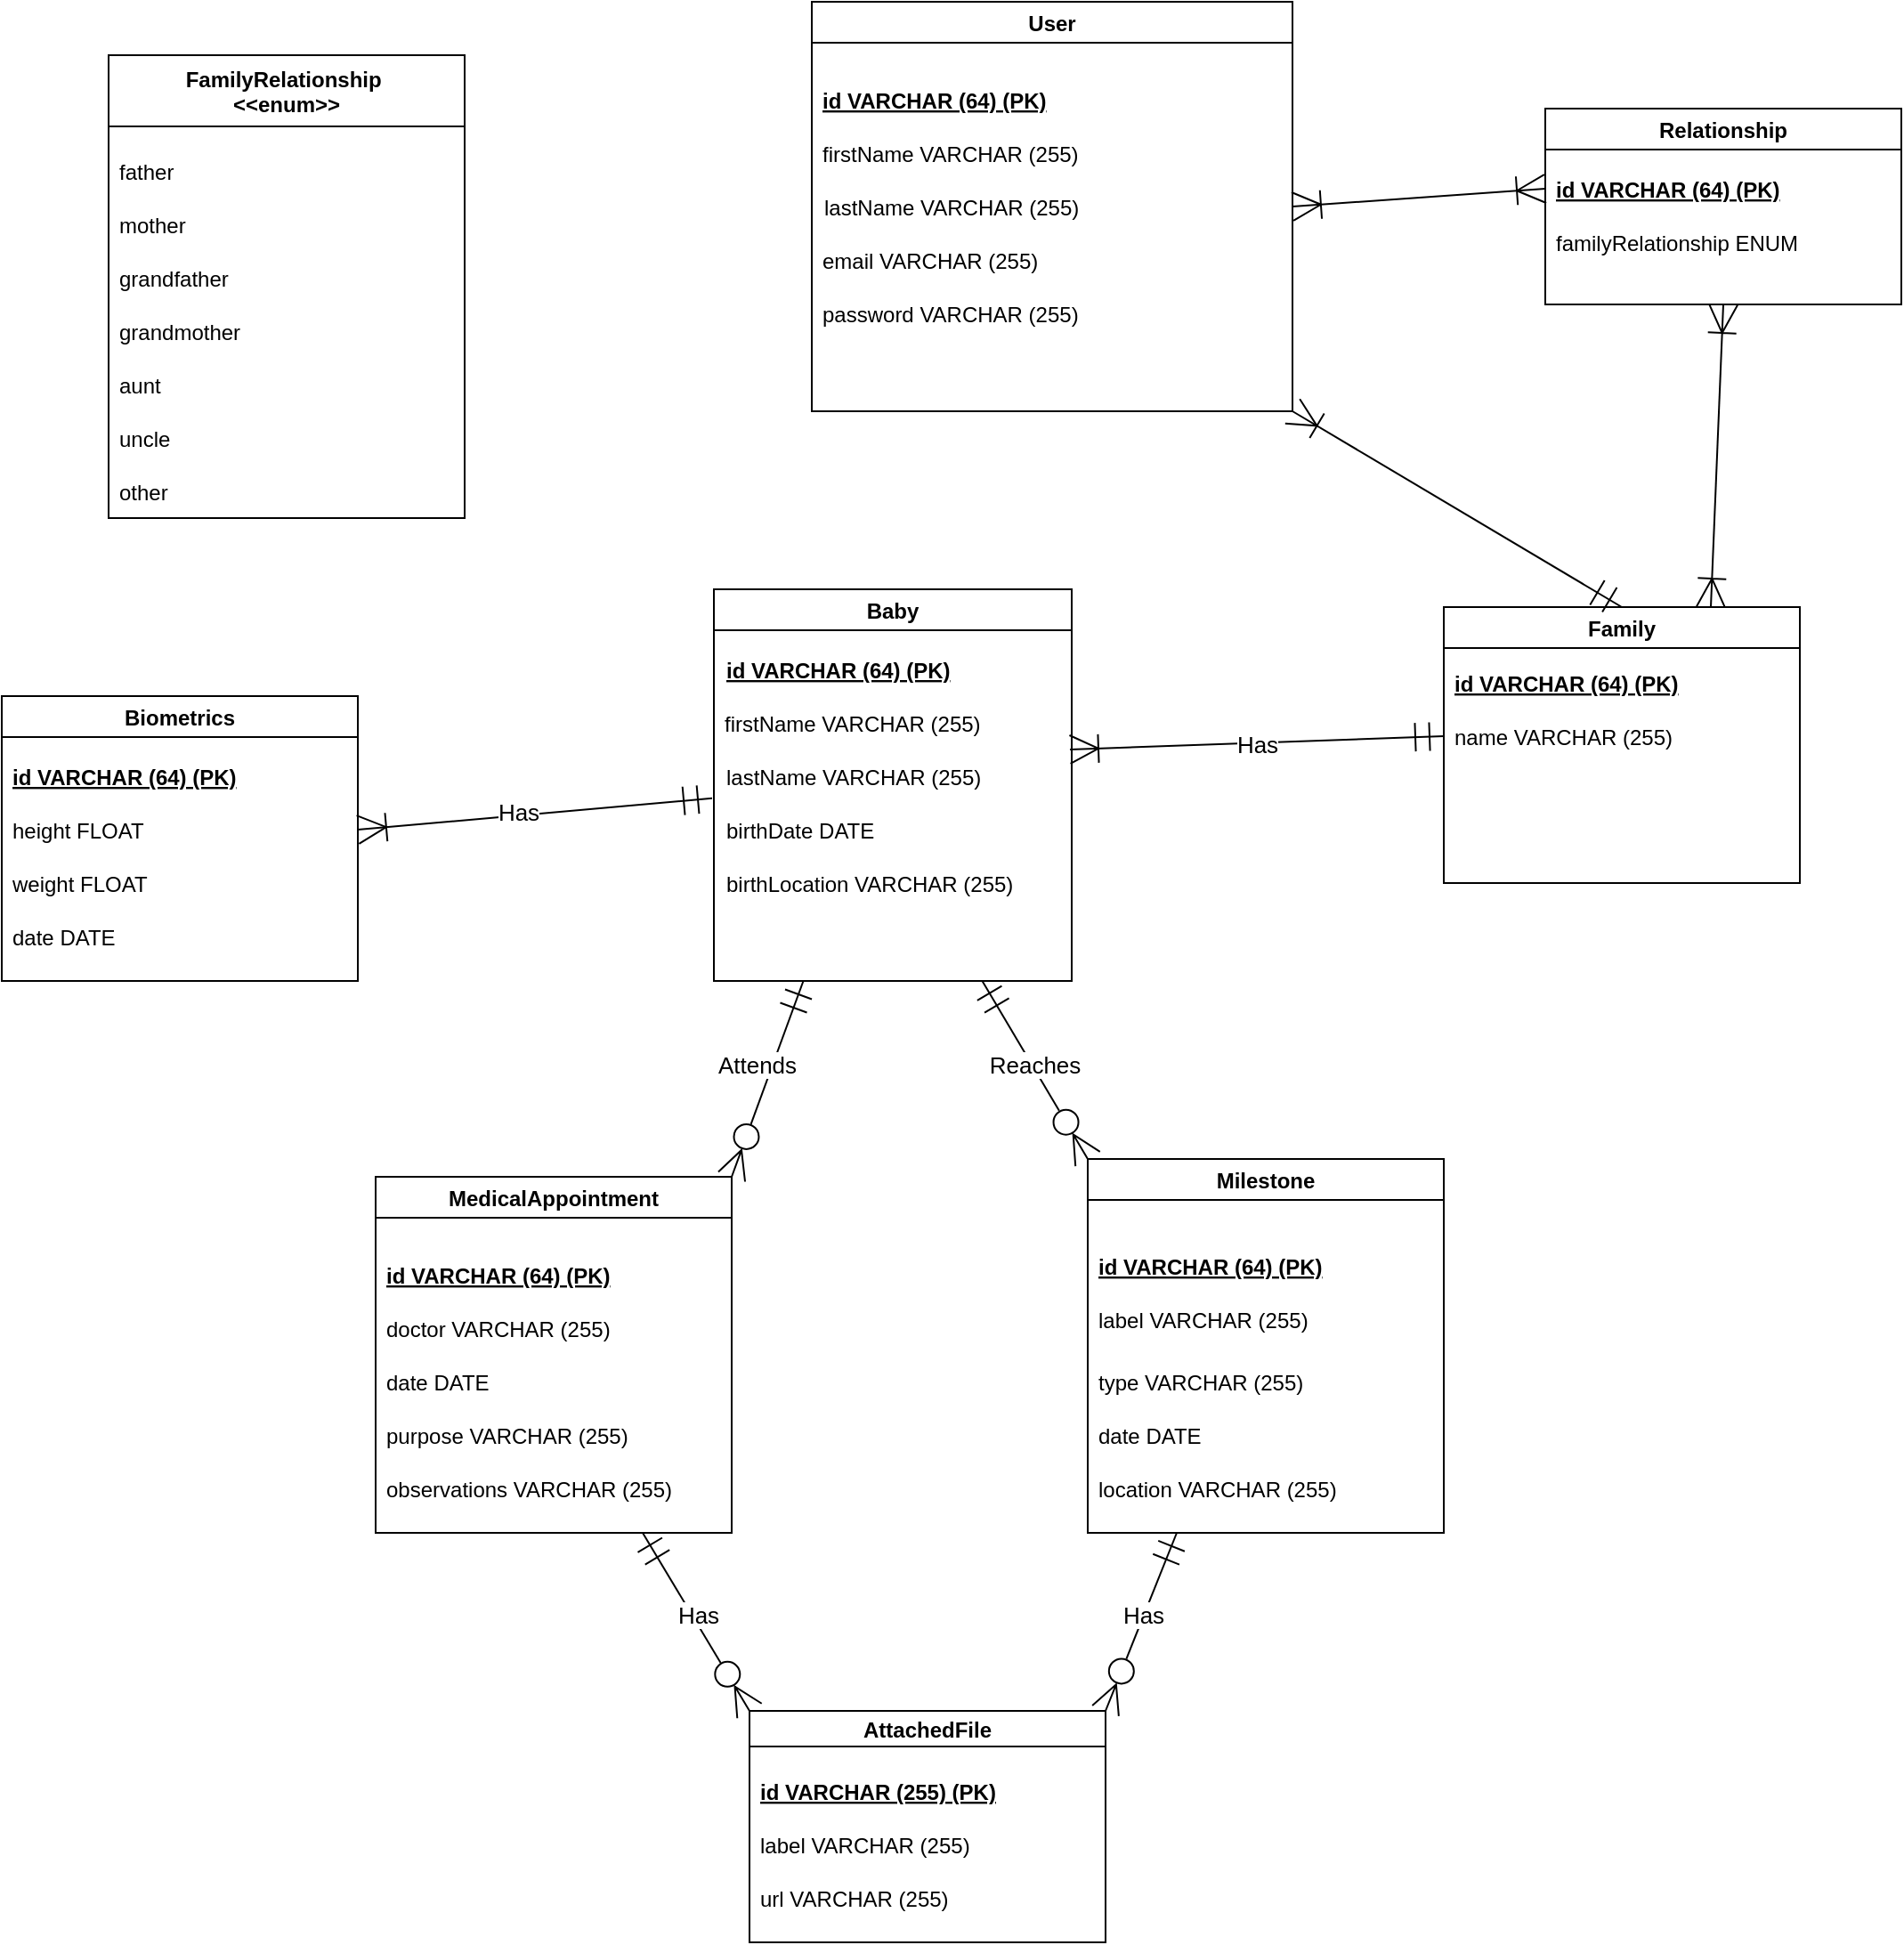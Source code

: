 <mxfile>
    <diagram id="F0hB-lu4I_cTMgF6Lhnh" name="Page-1">
        <mxGraphModel dx="1545" dy="2034" grid="1" gridSize="10" guides="1" tooltips="1" connect="1" arrows="1" fold="1" page="1" pageScale="1" pageWidth="827" pageHeight="1169" math="0" shadow="0">
            <root>
                <mxCell id="0"/>
                <mxCell id="1" parent="0"/>
                <mxCell id="149" style="edgeStyle=none;html=1;exitX=1;exitY=0.5;exitDx=0;exitDy=0;entryX=0;entryY=0.5;entryDx=0;entryDy=0;endArrow=ERoneToMany;endFill=0;startArrow=ERoneToMany;startFill=0;endSize=14;startSize=14;" parent="1" source="12" target="148" edge="1">
                    <mxGeometry relative="1" as="geometry"/>
                </mxCell>
                <mxCell id="12" value="User" style="swimlane;" parent="1" vertex="1">
                    <mxGeometry x="215" y="-90" width="270" height="230" as="geometry"/>
                </mxCell>
                <mxCell id="14" value="firstName VARCHAR (255)" style="text;strokeColor=none;fillColor=none;align=left;verticalAlign=middle;spacingLeft=4;spacingRight=4;overflow=hidden;points=[[0,0.5],[1,0.5]];portConstraint=eastwest;rotatable=0;" parent="12" vertex="1">
                    <mxGeometry y="70" width="200" height="30" as="geometry"/>
                </mxCell>
                <mxCell id="15" value="lastName VARCHAR (255)" style="text;strokeColor=none;fillColor=none;align=left;verticalAlign=middle;spacingLeft=4;spacingRight=4;overflow=hidden;points=[[0,0.5],[1,0.5]];portConstraint=eastwest;rotatable=0;" parent="12" vertex="1">
                    <mxGeometry x="1" y="100" width="200" height="30" as="geometry"/>
                </mxCell>
                <mxCell id="16" value="email VARCHAR (255)" style="text;strokeColor=none;fillColor=none;align=left;verticalAlign=middle;spacingLeft=4;spacingRight=4;overflow=hidden;points=[[0,0.5],[1,0.5]];portConstraint=eastwest;rotatable=0;" parent="12" vertex="1">
                    <mxGeometry y="130" width="200" height="30" as="geometry"/>
                </mxCell>
                <mxCell id="17" value="password VARCHAR (255)" style="text;strokeColor=none;fillColor=none;align=left;verticalAlign=middle;spacingLeft=4;spacingRight=4;overflow=hidden;points=[[0,0.5],[1,0.5]];portConstraint=eastwest;rotatable=0;" parent="12" vertex="1">
                    <mxGeometry y="160" width="200" height="30" as="geometry"/>
                </mxCell>
                <mxCell id="23" value="id VARCHAR (64) (PK)" style="text;strokeColor=none;fillColor=none;align=left;verticalAlign=middle;spacingLeft=4;spacingRight=4;overflow=hidden;points=[[0,0.5],[1,0.5]];portConstraint=eastwest;rotatable=0;fontStyle=5" parent="12" vertex="1">
                    <mxGeometry y="40" width="200" height="30" as="geometry"/>
                </mxCell>
                <mxCell id="21" value="Family" style="swimlane;" parent="1" vertex="1">
                    <mxGeometry x="570" y="250" width="200" height="155" as="geometry"/>
                </mxCell>
                <mxCell id="62" value="id VARCHAR (64) (PK)" style="text;strokeColor=none;fillColor=none;align=left;verticalAlign=middle;spacingLeft=4;spacingRight=4;overflow=hidden;points=[[0,0.5],[1,0.5]];portConstraint=eastwest;rotatable=0;fontStyle=5" parent="21" vertex="1">
                    <mxGeometry y="27.5" width="200" height="30" as="geometry"/>
                </mxCell>
                <mxCell id="107" value="name VARCHAR (255)" style="text;strokeColor=none;fillColor=none;align=left;verticalAlign=middle;spacingLeft=4;spacingRight=4;overflow=hidden;points=[[0,0.5],[1,0.5]];portConstraint=eastwest;rotatable=0;" parent="21" vertex="1">
                    <mxGeometry y="57.5" width="200" height="30" as="geometry"/>
                </mxCell>
                <mxCell id="133" style="edgeStyle=none;html=1;exitX=0.25;exitY=1;exitDx=0;exitDy=0;entryX=1;entryY=0;entryDx=0;entryDy=0;fontSize=13;startArrow=ERmandOne;startFill=0;endArrow=ERzeroToMany;endFill=0;startSize=14;endSize=14;" parent="1" source="49" target="67" edge="1">
                    <mxGeometry relative="1" as="geometry"/>
                </mxCell>
                <mxCell id="135" style="edgeStyle=none;html=1;exitX=0.75;exitY=1;exitDx=0;exitDy=0;entryX=0;entryY=0;entryDx=0;entryDy=0;fontSize=13;startArrow=ERmandOne;startFill=0;endArrow=ERzeroToMany;endFill=0;startSize=14;endSize=14;" parent="1" source="49" target="68" edge="1">
                    <mxGeometry relative="1" as="geometry"/>
                </mxCell>
                <mxCell id="49" value="Baby" style="swimlane;" parent="1" vertex="1">
                    <mxGeometry x="160" y="240" width="201" height="220" as="geometry"/>
                </mxCell>
                <mxCell id="53" value="firstName VARCHAR (255)" style="text;strokeColor=none;fillColor=none;align=left;verticalAlign=middle;spacingLeft=4;spacingRight=4;overflow=hidden;points=[[0,0.5],[1,0.5]];portConstraint=eastwest;rotatable=0;" parent="49" vertex="1">
                    <mxGeometry y="60" width="200" height="30" as="geometry"/>
                </mxCell>
                <mxCell id="54" value="lastName VARCHAR (255)" style="text;strokeColor=none;fillColor=none;align=left;verticalAlign=middle;spacingLeft=4;spacingRight=4;overflow=hidden;points=[[0,0.5],[1,0.5]];portConstraint=eastwest;rotatable=0;" parent="49" vertex="1">
                    <mxGeometry x="1" y="90" width="200" height="30" as="geometry"/>
                </mxCell>
                <mxCell id="55" value="birthDate DATE" style="text;strokeColor=none;fillColor=none;align=left;verticalAlign=middle;spacingLeft=4;spacingRight=4;overflow=hidden;points=[[0,0.5],[1,0.5]];portConstraint=eastwest;rotatable=0;" parent="49" vertex="1">
                    <mxGeometry x="1" y="120" width="200" height="30" as="geometry"/>
                </mxCell>
                <mxCell id="61" value="id VARCHAR (64) (PK)" style="text;strokeColor=none;fillColor=none;align=left;verticalAlign=middle;spacingLeft=4;spacingRight=4;overflow=hidden;points=[[0,0.5],[1,0.5]];portConstraint=eastwest;rotatable=0;fontStyle=5" parent="49" vertex="1">
                    <mxGeometry x="1" y="30" width="200" height="30" as="geometry"/>
                </mxCell>
                <mxCell id="151" value="birthLocation VARCHAR (255)" style="text;strokeColor=none;fillColor=none;align=left;verticalAlign=middle;spacingLeft=4;spacingRight=4;overflow=hidden;points=[[0,0.5],[1,0.5]];portConstraint=eastwest;rotatable=0;" parent="49" vertex="1">
                    <mxGeometry x="1" y="150" width="200" height="30" as="geometry"/>
                </mxCell>
                <mxCell id="137" style="edgeStyle=none;html=1;exitX=0.75;exitY=1;exitDx=0;exitDy=0;entryX=0;entryY=0;entryDx=0;entryDy=0;fontSize=13;startArrow=ERmandOne;startFill=0;endArrow=ERzeroToMany;endFill=0;startSize=14;endSize=14;" parent="1" source="67" target="87" edge="1">
                    <mxGeometry relative="1" as="geometry"/>
                </mxCell>
                <mxCell id="67" value="MedicalAppointment" style="swimlane;" parent="1" vertex="1">
                    <mxGeometry x="-30" y="570" width="200" height="200" as="geometry"/>
                </mxCell>
                <mxCell id="71" value="doctor VARCHAR (255)" style="text;strokeColor=none;fillColor=none;align=left;verticalAlign=middle;spacingLeft=4;spacingRight=4;overflow=hidden;points=[[0,0.5],[1,0.5]];portConstraint=eastwest;rotatable=0;" parent="67" vertex="1">
                    <mxGeometry y="70" width="200" height="30" as="geometry"/>
                </mxCell>
                <mxCell id="72" value="purpose VARCHAR (255)" style="text;strokeColor=none;fillColor=none;align=left;verticalAlign=middle;spacingLeft=4;spacingRight=4;overflow=hidden;points=[[0,0.5],[1,0.5]];portConstraint=eastwest;rotatable=0;" parent="67" vertex="1">
                    <mxGeometry y="130" width="200" height="30" as="geometry"/>
                </mxCell>
                <mxCell id="73" value="observations VARCHAR (255)" style="text;strokeColor=none;fillColor=none;align=left;verticalAlign=middle;spacingLeft=4;spacingRight=4;overflow=hidden;points=[[0,0.5],[1,0.5]];portConstraint=eastwest;rotatable=0;" parent="67" vertex="1">
                    <mxGeometry y="160" width="200" height="30" as="geometry"/>
                </mxCell>
                <mxCell id="64" value="date DATE" style="text;strokeColor=none;fillColor=none;align=left;verticalAlign=middle;spacingLeft=4;spacingRight=4;overflow=hidden;points=[[0,0.5],[1,0.5]];portConstraint=eastwest;rotatable=0;" parent="67" vertex="1">
                    <mxGeometry y="100" width="200" height="30" as="geometry"/>
                </mxCell>
                <mxCell id="63" value="id VARCHAR (64) (PK)" style="text;strokeColor=none;fillColor=none;align=left;verticalAlign=middle;spacingLeft=4;spacingRight=4;overflow=hidden;points=[[0,0.5],[1,0.5]];portConstraint=eastwest;rotatable=0;fontStyle=5" parent="67" vertex="1">
                    <mxGeometry y="40" width="200" height="30" as="geometry"/>
                </mxCell>
                <mxCell id="138" style="edgeStyle=none;html=1;exitX=0.25;exitY=1;exitDx=0;exitDy=0;entryX=1;entryY=0;entryDx=0;entryDy=0;fontSize=13;startArrow=ERmandOne;startFill=0;endArrow=ERzeroToMany;endFill=0;startSize=14;endSize=14;" parent="1" source="68" target="87" edge="1">
                    <mxGeometry relative="1" as="geometry"/>
                </mxCell>
                <mxCell id="68" value="Milestone" style="swimlane;" parent="1" vertex="1">
                    <mxGeometry x="370" y="560" width="200" height="210" as="geometry"/>
                </mxCell>
                <mxCell id="74" value="label VARCHAR (255)" style="text;strokeColor=none;fillColor=none;align=left;verticalAlign=middle;spacingLeft=4;spacingRight=4;overflow=hidden;points=[[0,0.5],[1,0.5]];portConstraint=eastwest;rotatable=0;" parent="68" vertex="1">
                    <mxGeometry y="75" width="200" height="30" as="geometry"/>
                </mxCell>
                <mxCell id="86" value="type VARCHAR (255)" style="text;strokeColor=none;fillColor=none;align=left;verticalAlign=middle;spacingLeft=4;spacingRight=4;overflow=hidden;points=[[0,0.5],[1,0.5]];portConstraint=eastwest;rotatable=0;" parent="68" vertex="1">
                    <mxGeometry y="110" width="200" height="30" as="geometry"/>
                </mxCell>
                <mxCell id="109" value="date DATE" style="text;strokeColor=none;fillColor=none;align=left;verticalAlign=middle;spacingLeft=4;spacingRight=4;overflow=hidden;points=[[0,0.5],[1,0.5]];portConstraint=eastwest;rotatable=0;" parent="68" vertex="1">
                    <mxGeometry y="140" width="200" height="30" as="geometry"/>
                </mxCell>
                <mxCell id="110" value="location VARCHAR (255)" style="text;strokeColor=none;fillColor=none;align=left;verticalAlign=middle;spacingLeft=4;spacingRight=4;overflow=hidden;points=[[0,0.5],[1,0.5]];portConstraint=eastwest;rotatable=0;" parent="68" vertex="1">
                    <mxGeometry y="170" width="200" height="30" as="geometry"/>
                </mxCell>
                <mxCell id="111" value="id VARCHAR (64) (PK)" style="text;strokeColor=none;fillColor=none;align=left;verticalAlign=middle;spacingLeft=4;spacingRight=4;overflow=hidden;points=[[0,0.5],[1,0.5]];portConstraint=eastwest;rotatable=0;fontStyle=5" parent="68" vertex="1">
                    <mxGeometry y="45" width="200" height="30" as="geometry"/>
                </mxCell>
                <mxCell id="87" value="AttachedFile" style="swimlane;startSize=20;" parent="1" vertex="1">
                    <mxGeometry x="180" y="870" width="200" height="130" as="geometry"/>
                </mxCell>
                <mxCell id="91" value="id VARCHAR (255) (PK)" style="text;strokeColor=none;fillColor=none;align=left;verticalAlign=middle;spacingLeft=4;spacingRight=4;overflow=hidden;points=[[0,0.5],[1,0.5]];portConstraint=eastwest;rotatable=0;fontStyle=5" parent="87" vertex="1">
                    <mxGeometry y="30" width="200" height="30" as="geometry"/>
                </mxCell>
                <mxCell id="92" value="label VARCHAR (255)" style="text;strokeColor=none;fillColor=none;align=left;verticalAlign=middle;spacingLeft=4;spacingRight=4;overflow=hidden;points=[[0,0.5],[1,0.5]];portConstraint=eastwest;rotatable=0;" parent="87" vertex="1">
                    <mxGeometry y="60" width="200" height="30" as="geometry"/>
                </mxCell>
                <mxCell id="93" value="url VARCHAR (255)" style="text;strokeColor=none;fillColor=none;align=left;verticalAlign=middle;spacingLeft=4;spacingRight=4;overflow=hidden;points=[[0,0.5],[1,0.5]];portConstraint=eastwest;rotatable=0;" parent="87" vertex="1">
                    <mxGeometry y="90" width="200" height="30" as="geometry"/>
                </mxCell>
                <mxCell id="112" value="" style="endArrow=ERmandOne;html=1;entryX=0;entryY=0.5;entryDx=0;entryDy=0;endFill=0;startSize=14;endSize=14;startArrow=ERoneToMany;startFill=0;" parent="1" target="107" edge="1">
                    <mxGeometry relative="1" as="geometry">
                        <mxPoint x="360" y="330" as="sourcePoint"/>
                        <mxPoint x="460" y="330" as="targetPoint"/>
                    </mxGeometry>
                </mxCell>
                <mxCell id="113" value="&lt;span style=&quot;font-size: 13px&quot;&gt;Has&lt;/span&gt;" style="edgeLabel;resizable=0;html=1;align=center;verticalAlign=middle;" parent="112" connectable="0" vertex="1">
                    <mxGeometry relative="1" as="geometry"/>
                </mxCell>
                <mxCell id="131" style="edgeStyle=none;html=1;exitX=1;exitY=1;exitDx=0;exitDy=0;entryX=0.5;entryY=0;entryDx=0;entryDy=0;fontSize=13;startArrow=ERoneToMany;startFill=0;endArrow=ERmandOne;endFill=0;startSize=14;endSize=14;" parent="1" source="12" target="21" edge="1">
                    <mxGeometry relative="1" as="geometry">
                        <mxPoint x="605" y="90" as="sourcePoint"/>
                    </mxGeometry>
                </mxCell>
                <mxCell id="122" value="FamilyRelationship &#10;&lt;&lt;enum&gt;&gt;" style="swimlane;startSize=40;" parent="1" vertex="1">
                    <mxGeometry x="-180" y="-60" width="200" height="260" as="geometry"/>
                </mxCell>
                <mxCell id="123" value="father" style="text;strokeColor=none;fillColor=none;align=left;verticalAlign=middle;spacingLeft=4;spacingRight=4;overflow=hidden;points=[[0,0.5],[1,0.5]];portConstraint=eastwest;rotatable=0;" parent="122" vertex="1">
                    <mxGeometry y="50" width="200" height="30" as="geometry"/>
                </mxCell>
                <mxCell id="124" value="mother" style="text;strokeColor=none;fillColor=none;align=left;verticalAlign=middle;spacingLeft=4;spacingRight=4;overflow=hidden;points=[[0,0.5],[1,0.5]];portConstraint=eastwest;rotatable=0;" parent="122" vertex="1">
                    <mxGeometry y="80" width="200" height="30" as="geometry"/>
                </mxCell>
                <mxCell id="125" value="aunt" style="text;strokeColor=none;fillColor=none;align=left;verticalAlign=middle;spacingLeft=4;spacingRight=4;overflow=hidden;points=[[0,0.5],[1,0.5]];portConstraint=eastwest;rotatable=0;" parent="122" vertex="1">
                    <mxGeometry y="170" width="200" height="30" as="geometry"/>
                </mxCell>
                <mxCell id="126" value="uncle" style="text;strokeColor=none;fillColor=none;align=left;verticalAlign=middle;spacingLeft=4;spacingRight=4;overflow=hidden;points=[[0,0.5],[1,0.5]];portConstraint=eastwest;rotatable=0;" parent="122" vertex="1">
                    <mxGeometry y="200" width="200" height="30" as="geometry"/>
                </mxCell>
                <mxCell id="127" value="grandfather" style="text;strokeColor=none;fillColor=none;align=left;verticalAlign=middle;spacingLeft=4;spacingRight=4;overflow=hidden;points=[[0,0.5],[1,0.5]];portConstraint=eastwest;rotatable=0;" parent="122" vertex="1">
                    <mxGeometry y="110" width="200" height="30" as="geometry"/>
                </mxCell>
                <mxCell id="128" value="grandmother" style="text;strokeColor=none;fillColor=none;align=left;verticalAlign=middle;spacingLeft=4;spacingRight=4;overflow=hidden;points=[[0,0.5],[1,0.5]];portConstraint=eastwest;rotatable=0;" parent="122" vertex="1">
                    <mxGeometry y="140" width="200" height="30" as="geometry"/>
                </mxCell>
                <mxCell id="129" value="other" style="text;strokeColor=none;fillColor=none;align=left;verticalAlign=middle;spacingLeft=4;spacingRight=4;overflow=hidden;points=[[0,0.5],[1,0.5]];portConstraint=eastwest;rotatable=0;" parent="122" vertex="1">
                    <mxGeometry y="230" width="200" height="30" as="geometry"/>
                </mxCell>
                <mxCell id="134" value="&lt;span style=&quot;font-size: 13px&quot;&gt;Attends&lt;/span&gt;" style="edgeLabel;resizable=0;html=1;align=center;verticalAlign=middle;" parent="1" connectable="0" vertex="1">
                    <mxGeometry x="190.003" y="510.002" as="geometry">
                        <mxPoint x="-6" y="-3" as="offset"/>
                    </mxGeometry>
                </mxCell>
                <mxCell id="136" value="&lt;span style=&quot;font-size: 13px&quot;&gt;Reaches&lt;/span&gt;" style="edgeLabel;resizable=0;html=1;align=center;verticalAlign=middle;" parent="1" connectable="0" vertex="1">
                    <mxGeometry x="350.003" y="510.002" as="geometry">
                        <mxPoint x="-10" y="-3" as="offset"/>
                    </mxGeometry>
                </mxCell>
                <mxCell id="139" value="&lt;span style=&quot;color: rgba(0 , 0 , 0 , 0) ; font-family: monospace ; font-size: 0px&quot;&gt;%3CmxGraphModel%3E%3Croot%3E%3CmxCell%20id%3D%220%22%2F%3E%3CmxCell%20id%3D%221%22%20parent%3D%220%22%2F%3E%3CmxCell%20id%3D%222%22%20value%3D%22%26lt%3Bspan%20style%3D%26quot%3Bfont-size%3A%2013px%26quot%3B%26gt%3BHas%26lt%3B%2Fspan%26gt%3B%22%20style%3D%22edgeLabel%3Bresizable%3D0%3Bhtml%3D1%3Balign%3Dcenter%3BverticalAlign%3Dmiddle%3B%22%20connectable%3D%220%22%20vertex%3D%221%22%20parent%3D%221%22%3E%3CmxGeometry%20x%3D%22190.003%22%20y%3D%22510.002%22%20as%3D%22geometry%22%3E%3CmxPoint%20as%3D%22offset%22%2F%3E%3C%2FmxGeometry%3E%3C%2FmxCell%3E%3C%2Froot%3E%3C%2FmxGraphModel%3E&lt;/span&gt;" style="edgeLabel;resizable=0;html=1;align=center;verticalAlign=middle;" parent="1" connectable="0" vertex="1">
                    <mxGeometry x="160.003" y="810.002" as="geometry">
                        <mxPoint x="-16" y="4" as="offset"/>
                    </mxGeometry>
                </mxCell>
                <mxCell id="140" value="&lt;span style=&quot;font-size: 13px&quot;&gt;Has&lt;/span&gt;" style="edgeLabel;resizable=0;html=1;align=center;verticalAlign=middle;" parent="1" connectable="0" vertex="1">
                    <mxGeometry x="150.003" y="820.002" as="geometry">
                        <mxPoint x="1" y="-4" as="offset"/>
                    </mxGeometry>
                </mxCell>
                <mxCell id="141" value="&lt;span style=&quot;font-size: 13px&quot;&gt;Has&lt;/span&gt;" style="edgeLabel;resizable=0;html=1;align=center;verticalAlign=middle;" parent="1" connectable="0" vertex="1">
                    <mxGeometry x="400.003" y="820.002" as="geometry">
                        <mxPoint x="1" y="-4" as="offset"/>
                    </mxGeometry>
                </mxCell>
                <mxCell id="142" value="Biometrics" style="swimlane;" parent="1" vertex="1">
                    <mxGeometry x="-240" y="300" width="200" height="160" as="geometry"/>
                </mxCell>
                <mxCell id="56" value="height FLOAT" style="text;strokeColor=none;fillColor=none;align=left;verticalAlign=middle;spacingLeft=4;spacingRight=4;overflow=hidden;points=[[0,0.5],[1,0.5]];portConstraint=eastwest;rotatable=0;" parent="142" vertex="1">
                    <mxGeometry y="60" width="200" height="30" as="geometry"/>
                </mxCell>
                <mxCell id="57" value="weight FLOAT" style="text;strokeColor=none;fillColor=none;align=left;verticalAlign=middle;spacingLeft=4;spacingRight=4;overflow=hidden;points=[[0,0.5],[1,0.5]];portConstraint=eastwest;rotatable=0;" parent="142" vertex="1">
                    <mxGeometry y="90" width="200" height="30" as="geometry"/>
                </mxCell>
                <mxCell id="143" value="id VARCHAR (64) (PK)" style="text;strokeColor=none;fillColor=none;align=left;verticalAlign=middle;spacingLeft=4;spacingRight=4;overflow=hidden;points=[[0,0.5],[1,0.5]];portConstraint=eastwest;rotatable=0;fontStyle=5" parent="142" vertex="1">
                    <mxGeometry y="30" width="200" height="30" as="geometry"/>
                </mxCell>
                <mxCell id="146" value="date DATE" style="text;strokeColor=none;fillColor=none;align=left;verticalAlign=middle;spacingLeft=4;spacingRight=4;overflow=hidden;points=[[0,0.5],[1,0.5]];portConstraint=eastwest;rotatable=0;" parent="142" vertex="1">
                    <mxGeometry y="120" width="200" height="30" as="geometry"/>
                </mxCell>
                <mxCell id="144" style="edgeStyle=none;html=1;exitX=1;exitY=0.5;exitDx=0;exitDy=0;entryX=-0.01;entryY=-0.086;entryDx=0;entryDy=0;entryPerimeter=0;endArrow=ERmandOne;endFill=0;endSize=14;startSize=14;startArrow=ERoneToMany;startFill=0;" parent="1" source="56" target="55" edge="1">
                    <mxGeometry relative="1" as="geometry"/>
                </mxCell>
                <mxCell id="145" value="&lt;span style=&quot;font-size: 13px&quot;&gt;Has&lt;/span&gt;" style="edgeLabel;resizable=0;html=1;align=center;verticalAlign=middle;" parent="1" connectable="0" vertex="1">
                    <mxGeometry x="50.003" y="365.002" as="geometry"/>
                </mxCell>
                <mxCell id="150" style="edgeStyle=none;html=1;exitX=0.5;exitY=1;exitDx=0;exitDy=0;entryX=0.75;entryY=0;entryDx=0;entryDy=0;startArrow=ERoneToMany;startFill=0;endArrow=ERoneToMany;endFill=0;endSize=14;startSize=14;" parent="1" source="147" target="21" edge="1">
                    <mxGeometry relative="1" as="geometry"/>
                </mxCell>
                <mxCell id="147" value="Relationship" style="swimlane;" parent="1" vertex="1">
                    <mxGeometry x="627" y="-30" width="200" height="110" as="geometry"/>
                </mxCell>
                <mxCell id="130" value="familyRelationship ENUM" style="text;strokeColor=none;fillColor=none;align=left;verticalAlign=middle;spacingLeft=4;spacingRight=4;overflow=hidden;points=[[0,0.5],[1,0.5]];portConstraint=eastwest;rotatable=0;" parent="147" vertex="1">
                    <mxGeometry y="60" width="200" height="30" as="geometry"/>
                </mxCell>
                <mxCell id="148" value="id VARCHAR (64) (PK)" style="text;strokeColor=none;fillColor=none;align=left;verticalAlign=middle;spacingLeft=4;spacingRight=4;overflow=hidden;points=[[0,0.5],[1,0.5]];portConstraint=eastwest;rotatable=0;fontStyle=5" parent="147" vertex="1">
                    <mxGeometry y="30" width="200" height="30" as="geometry"/>
                </mxCell>
            </root>
        </mxGraphModel>
    </diagram>
</mxfile>
